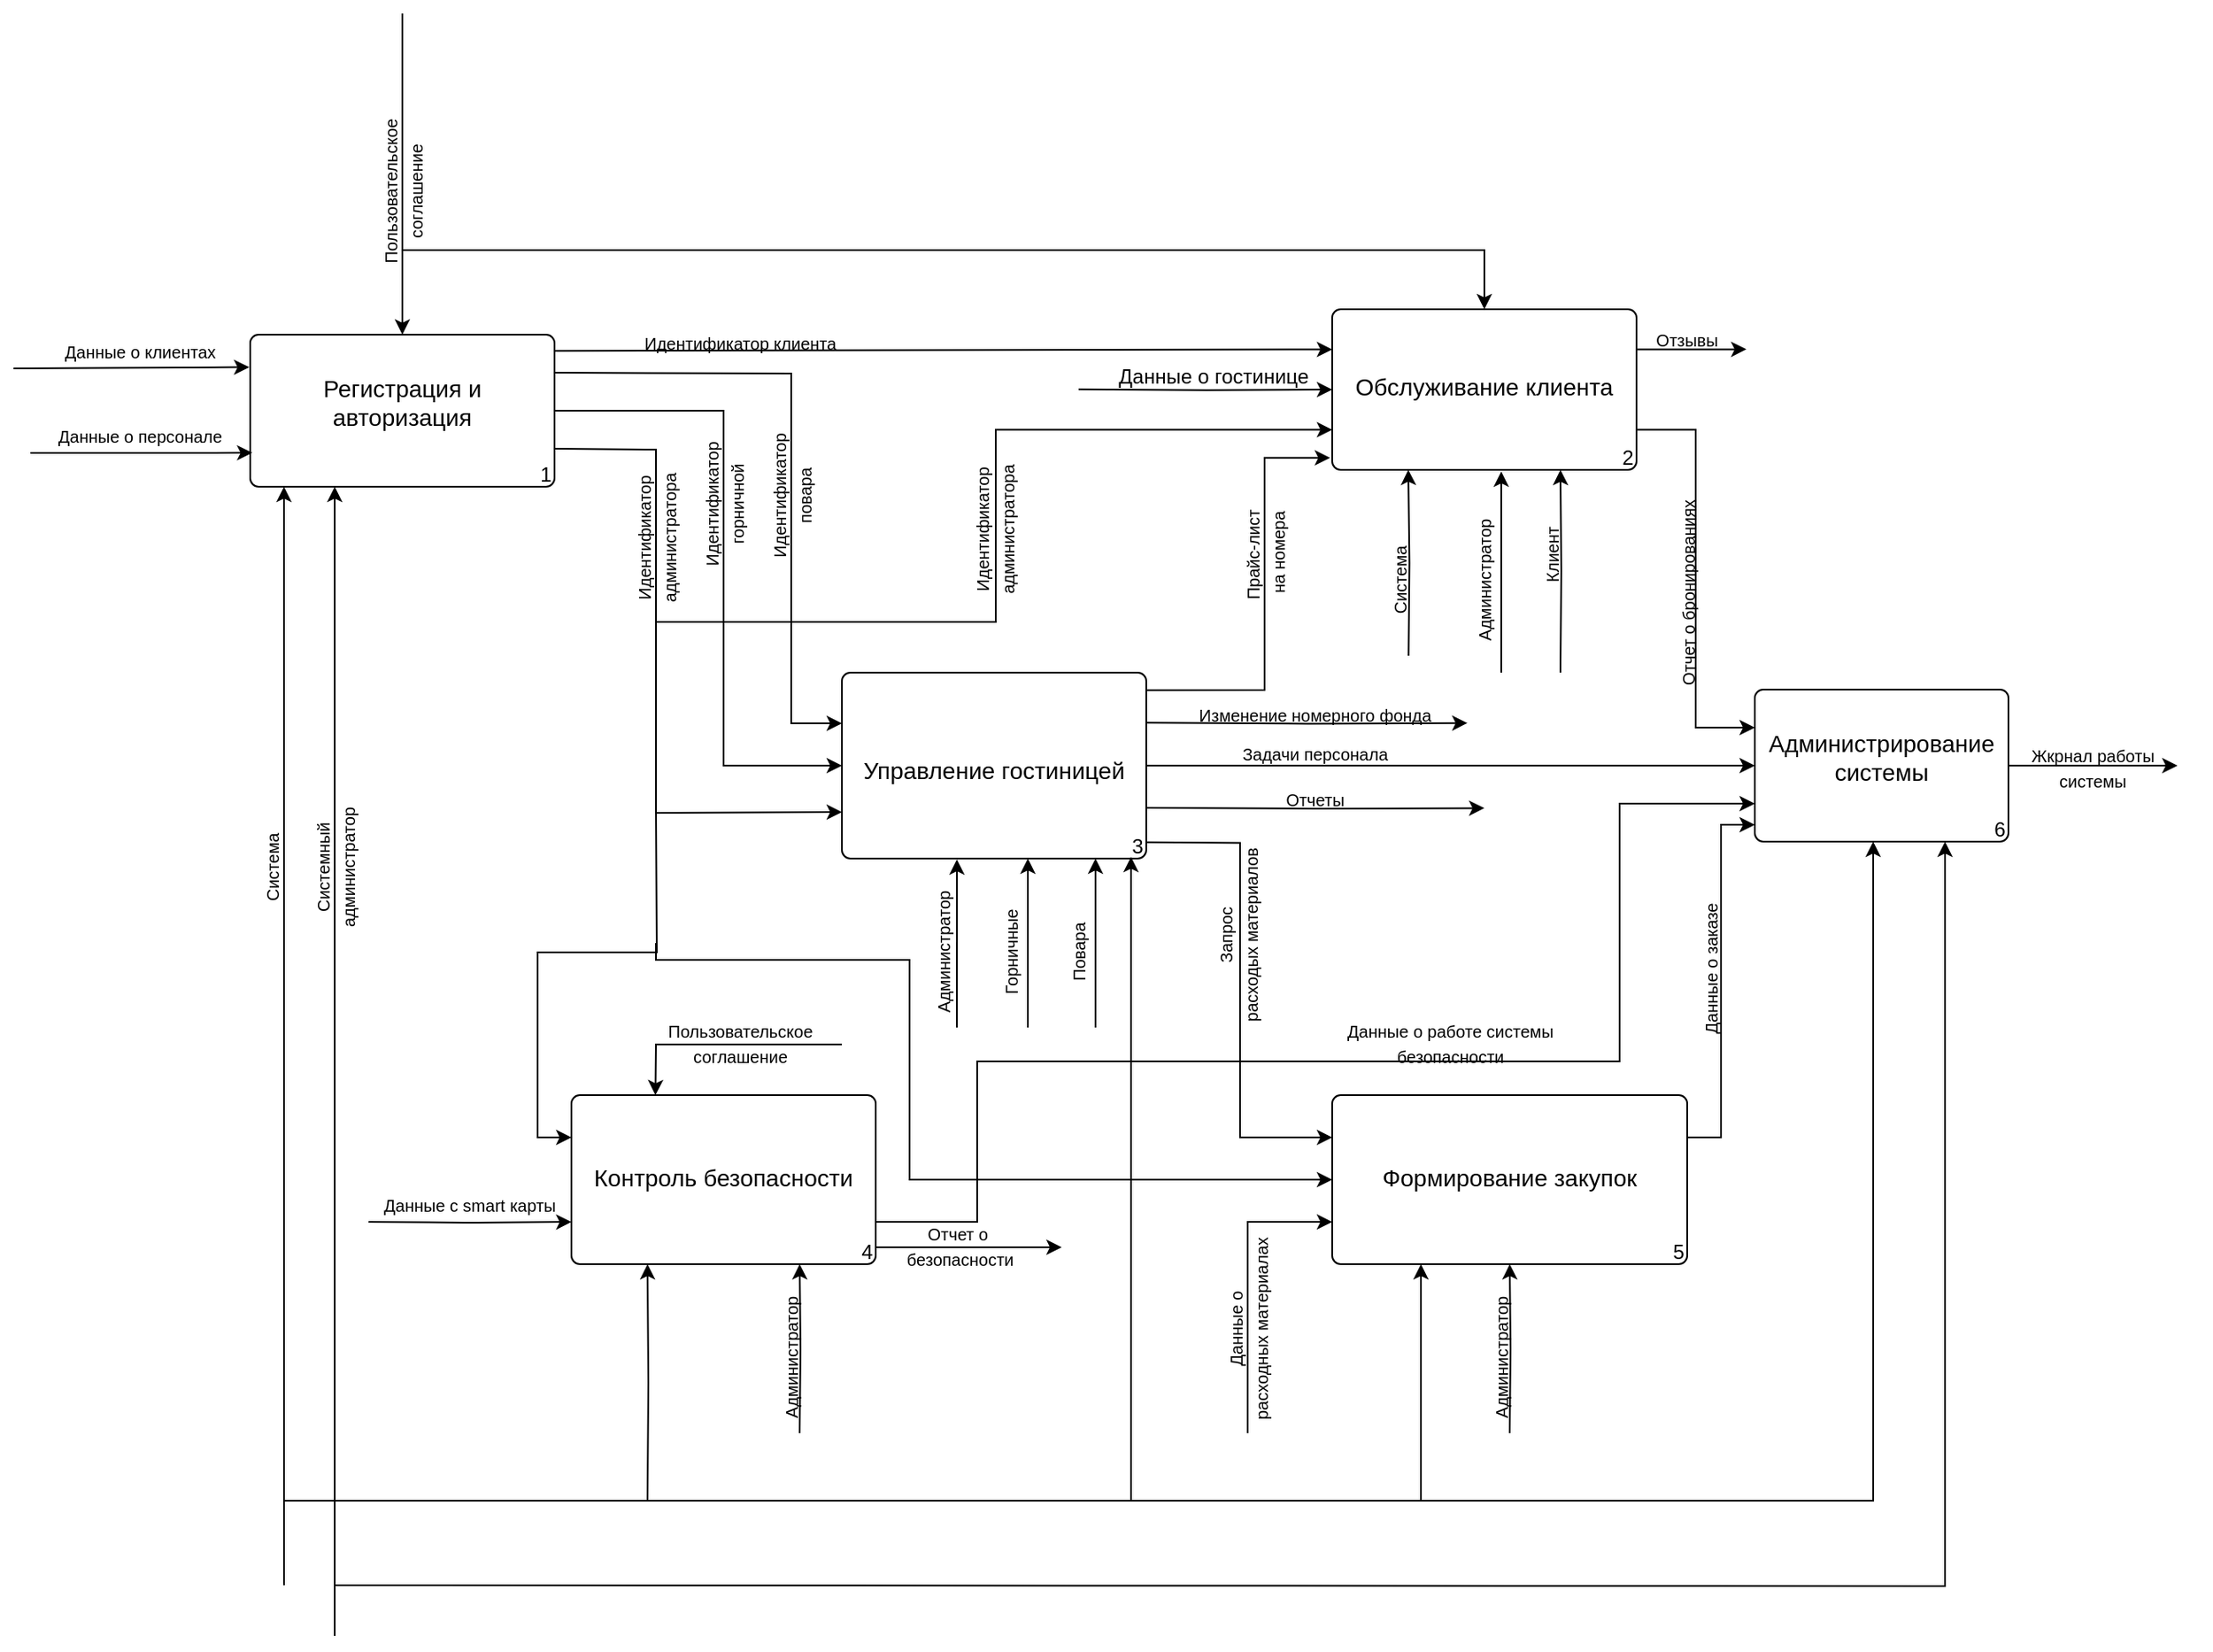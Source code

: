 <mxfile version="22.1.5" type="device" pages="2">
  <diagram name="Страница — 1" id="o3sYmgAIau1fM3dsohi6">
    <mxGraphModel dx="928" dy="480" grid="1" gridSize="10" guides="1" tooltips="1" connect="1" arrows="1" fold="1" page="1" pageScale="1" pageWidth="3300" pageHeight="2339" math="0" shadow="0">
      <root>
        <mxCell id="0" />
        <mxCell id="1" parent="0" />
        <mxCell id="FY81dZ7kDu10n6bw8b0m-5" value="&lt;font style=&quot;font-size: 14px;&quot;&gt;&lt;br&gt;Регистрация и авторизация&lt;/font&gt;" style="html=1;align=center;verticalAlign=top;rounded=1;absoluteArcSize=1;arcSize=10;dashed=0;whiteSpace=wrap;" parent="1" vertex="1">
          <mxGeometry x="970" y="1130" width="180" height="90" as="geometry" />
        </mxCell>
        <mxCell id="FY81dZ7kDu10n6bw8b0m-6" value="" style="endArrow=classic;html=1;rounded=0;entryX=0.5;entryY=0;entryDx=0;entryDy=0;" parent="1" target="FY81dZ7kDu10n6bw8b0m-5" edge="1">
          <mxGeometry width="50" height="50" relative="1" as="geometry">
            <mxPoint x="1060" y="940" as="sourcePoint" />
            <mxPoint x="1060" y="1120" as="targetPoint" />
          </mxGeometry>
        </mxCell>
        <mxCell id="FY81dZ7kDu10n6bw8b0m-7" value="&lt;font style=&quot;font-size: 10px;&quot;&gt;Пользовательское соглашение&lt;/font&gt;" style="text;html=1;strokeColor=none;fillColor=none;align=center;verticalAlign=middle;whiteSpace=wrap;rounded=0;rotation=-90;" parent="1" vertex="1">
          <mxGeometry x="1030" y="1030" width="60" height="30" as="geometry" />
        </mxCell>
        <mxCell id="FY81dZ7kDu10n6bw8b0m-8" value="" style="endArrow=classic;html=1;rounded=0;entryX=0.007;entryY=0.777;entryDx=0;entryDy=0;entryPerimeter=0;" parent="1" target="FY81dZ7kDu10n6bw8b0m-5" edge="1">
          <mxGeometry width="50" height="50" relative="1" as="geometry">
            <mxPoint x="840" y="1200" as="sourcePoint" />
            <mxPoint x="920" y="1270" as="targetPoint" />
          </mxGeometry>
        </mxCell>
        <mxCell id="FY81dZ7kDu10n6bw8b0m-9" value="" style="endArrow=classic;html=1;rounded=0;entryX=-0.003;entryY=0.214;entryDx=0;entryDy=0;entryPerimeter=0;" parent="1" target="FY81dZ7kDu10n6bw8b0m-5" edge="1">
          <mxGeometry width="50" height="50" relative="1" as="geometry">
            <mxPoint x="830" y="1150" as="sourcePoint" />
            <mxPoint x="890" y="1240" as="targetPoint" />
          </mxGeometry>
        </mxCell>
        <mxCell id="FY81dZ7kDu10n6bw8b0m-11" value="&lt;font style=&quot;font-size: 10px;&quot;&gt;Данные о клиентах&lt;/font&gt;" style="text;html=1;strokeColor=none;fillColor=none;align=center;verticalAlign=middle;whiteSpace=wrap;rounded=0;rotation=0;" parent="1" vertex="1">
          <mxGeometry x="850" y="1125" width="110" height="30" as="geometry" />
        </mxCell>
        <mxCell id="FY81dZ7kDu10n6bw8b0m-12" value="&lt;font style=&quot;font-size: 10px;&quot;&gt;Данные о персонале&lt;/font&gt;" style="text;html=1;strokeColor=none;fillColor=none;align=center;verticalAlign=middle;whiteSpace=wrap;rounded=0;rotation=0;" parent="1" vertex="1">
          <mxGeometry x="850" y="1175" width="110" height="30" as="geometry" />
        </mxCell>
        <mxCell id="ozB75tdWuCOPc9oadPOf-38" style="edgeStyle=orthogonalEdgeStyle;rounded=0;orthogonalLoop=1;jettySize=auto;html=1;exitX=0;exitY=0.25;exitDx=0;exitDy=0;entryX=0;entryY=0.25;entryDx=0;entryDy=0;" parent="1" target="FY81dZ7kDu10n6bw8b0m-13" edge="1">
          <mxGeometry relative="1" as="geometry">
            <mxPoint x="1210" y="1410" as="sourcePoint" />
          </mxGeometry>
        </mxCell>
        <mxCell id="ozB75tdWuCOPc9oadPOf-40" style="edgeStyle=orthogonalEdgeStyle;rounded=0;orthogonalLoop=1;jettySize=auto;html=1;entryX=0.5;entryY=0;entryDx=0;entryDy=0;" parent="1" edge="1">
          <mxGeometry relative="1" as="geometry">
            <mxPoint x="1209.69" y="1580" as="targetPoint" />
            <mxPoint x="1320" y="1550" as="sourcePoint" />
            <Array as="points">
              <mxPoint x="1210" y="1550" />
              <mxPoint x="1210" y="1550" />
            </Array>
          </mxGeometry>
        </mxCell>
        <mxCell id="ozB75tdWuCOPc9oadPOf-42" style="edgeStyle=orthogonalEdgeStyle;rounded=0;orthogonalLoop=1;jettySize=auto;html=1;entryX=0;entryY=0.75;entryDx=0;entryDy=0;" parent="1" target="FY81dZ7kDu10n6bw8b0m-13" edge="1">
          <mxGeometry relative="1" as="geometry">
            <mxPoint x="1040" y="1655" as="sourcePoint" />
          </mxGeometry>
        </mxCell>
        <mxCell id="ozB75tdWuCOPc9oadPOf-44" style="edgeStyle=orthogonalEdgeStyle;rounded=0;orthogonalLoop=1;jettySize=auto;html=1;entryX=0.75;entryY=1;entryDx=0;entryDy=0;" parent="1" target="FY81dZ7kDu10n6bw8b0m-13" edge="1">
          <mxGeometry relative="1" as="geometry">
            <mxPoint x="1295" y="1780" as="sourcePoint" />
          </mxGeometry>
        </mxCell>
        <mxCell id="ozB75tdWuCOPc9oadPOf-46" style="edgeStyle=orthogonalEdgeStyle;rounded=0;orthogonalLoop=1;jettySize=auto;html=1;exitX=1;exitY=0.25;exitDx=0;exitDy=0;" parent="1" edge="1">
          <mxGeometry relative="1" as="geometry">
            <mxPoint x="1450" y="1670" as="targetPoint" />
            <mxPoint x="1340" y="1670" as="sourcePoint" />
          </mxGeometry>
        </mxCell>
        <mxCell id="ozB75tdWuCOPc9oadPOf-65" style="edgeStyle=orthogonalEdgeStyle;rounded=0;orthogonalLoop=1;jettySize=auto;html=1;exitX=0.25;exitY=1;exitDx=0;exitDy=0;entryX=0.25;entryY=1;entryDx=0;entryDy=0;" parent="1" target="FY81dZ7kDu10n6bw8b0m-13" edge="1">
          <mxGeometry relative="1" as="geometry">
            <mxPoint x="1205" y="1820" as="sourcePoint" />
          </mxGeometry>
        </mxCell>
        <mxCell id="FY81dZ7kDu10n6bw8b0m-13" value="&lt;font style=&quot;font-size: 14px;&quot;&gt;&lt;br&gt;&lt;br&gt;Контроль безопасности&lt;/font&gt;" style="html=1;align=center;verticalAlign=top;rounded=1;absoluteArcSize=1;arcSize=10;dashed=0;whiteSpace=wrap;" parent="1" vertex="1">
          <mxGeometry x="1160" y="1580" width="180" height="100" as="geometry" />
        </mxCell>
        <mxCell id="ozB75tdWuCOPc9oadPOf-12" style="edgeStyle=orthogonalEdgeStyle;rounded=0;orthogonalLoop=1;jettySize=auto;html=1;exitX=1;exitY=0.25;exitDx=0;exitDy=0;" parent="1" edge="1">
          <mxGeometry relative="1" as="geometry">
            <mxPoint x="1690" y="1359.817" as="targetPoint" />
            <mxPoint x="1500" y="1359.65" as="sourcePoint" />
          </mxGeometry>
        </mxCell>
        <mxCell id="ozB75tdWuCOPc9oadPOf-13" style="edgeStyle=orthogonalEdgeStyle;rounded=0;orthogonalLoop=1;jettySize=auto;html=1;exitX=1;exitY=0.5;exitDx=0;exitDy=0;entryX=0;entryY=0.5;entryDx=0;entryDy=0;" parent="1" source="FY81dZ7kDu10n6bw8b0m-14" target="FY81dZ7kDu10n6bw8b0m-39" edge="1">
          <mxGeometry relative="1" as="geometry">
            <mxPoint x="1700" y="1385" as="targetPoint" />
          </mxGeometry>
        </mxCell>
        <mxCell id="ozB75tdWuCOPc9oadPOf-14" style="edgeStyle=orthogonalEdgeStyle;rounded=0;orthogonalLoop=1;jettySize=auto;html=1;exitX=1;exitY=0.75;exitDx=0;exitDy=0;" parent="1" edge="1">
          <mxGeometry relative="1" as="geometry">
            <mxPoint x="1700" y="1410.167" as="targetPoint" />
            <mxPoint x="1500" y="1410" as="sourcePoint" />
          </mxGeometry>
        </mxCell>
        <mxCell id="FY81dZ7kDu10n6bw8b0m-14" value="&lt;br&gt;&lt;br&gt;&lt;br&gt;&lt;font style=&quot;font-size: 14px;&quot;&gt;Управление гостиницей&lt;/font&gt;" style="html=1;align=center;verticalAlign=top;rounded=1;absoluteArcSize=1;arcSize=10;dashed=0;whiteSpace=wrap;" parent="1" vertex="1">
          <mxGeometry x="1320" y="1330" width="180" height="110" as="geometry" />
        </mxCell>
        <mxCell id="ozB75tdWuCOPc9oadPOf-24" style="edgeStyle=orthogonalEdgeStyle;rounded=0;orthogonalLoop=1;jettySize=auto;html=1;entryX=0.75;entryY=1;entryDx=0;entryDy=0;" parent="1" target="FY81dZ7kDu10n6bw8b0m-15" edge="1">
          <mxGeometry relative="1" as="geometry">
            <mxPoint x="1745" y="1330" as="sourcePoint" />
          </mxGeometry>
        </mxCell>
        <mxCell id="ozB75tdWuCOPc9oadPOf-29" style="edgeStyle=orthogonalEdgeStyle;rounded=0;orthogonalLoop=1;jettySize=auto;html=1;exitX=0;exitY=0.5;exitDx=0;exitDy=0;entryX=0;entryY=0.5;entryDx=0;entryDy=0;" parent="1" target="FY81dZ7kDu10n6bw8b0m-15" edge="1">
          <mxGeometry relative="1" as="geometry">
            <mxPoint x="1460" y="1162.385" as="sourcePoint" />
          </mxGeometry>
        </mxCell>
        <mxCell id="ozB75tdWuCOPc9oadPOf-31" style="edgeStyle=orthogonalEdgeStyle;rounded=0;orthogonalLoop=1;jettySize=auto;html=1;exitX=1;exitY=0.25;exitDx=0;exitDy=0;" parent="1" source="FY81dZ7kDu10n6bw8b0m-15" edge="1">
          <mxGeometry relative="1" as="geometry">
            <mxPoint x="1855" y="1138.667" as="targetPoint" />
          </mxGeometry>
        </mxCell>
        <mxCell id="ozB75tdWuCOPc9oadPOf-32" style="edgeStyle=orthogonalEdgeStyle;rounded=0;orthogonalLoop=1;jettySize=auto;html=1;exitX=1;exitY=0.75;exitDx=0;exitDy=0;entryX=0;entryY=0.25;entryDx=0;entryDy=0;" parent="1" source="FY81dZ7kDu10n6bw8b0m-15" target="FY81dZ7kDu10n6bw8b0m-39" edge="1">
          <mxGeometry relative="1" as="geometry">
            <mxPoint x="1940" y="1186" as="targetPoint" />
          </mxGeometry>
        </mxCell>
        <mxCell id="ozB75tdWuCOPc9oadPOf-74" style="edgeStyle=orthogonalEdgeStyle;rounded=0;orthogonalLoop=1;jettySize=auto;html=1;exitX=0.25;exitY=1;exitDx=0;exitDy=0;entryX=0.25;entryY=1;entryDx=0;entryDy=0;" parent="1" target="FY81dZ7kDu10n6bw8b0m-15" edge="1">
          <mxGeometry relative="1" as="geometry">
            <mxPoint x="1655.172" y="1320.0" as="sourcePoint" />
          </mxGeometry>
        </mxCell>
        <mxCell id="ozB75tdWuCOPc9oadPOf-77" style="edgeStyle=orthogonalEdgeStyle;rounded=0;orthogonalLoop=1;jettySize=auto;html=1;exitX=0;exitY=0.75;exitDx=0;exitDy=0;entryX=0;entryY=0.75;entryDx=0;entryDy=0;" parent="1" target="FY81dZ7kDu10n6bw8b0m-15" edge="1">
          <mxGeometry relative="1" as="geometry">
            <mxPoint x="1210" y="1320" as="sourcePoint" />
            <Array as="points">
              <mxPoint x="1210" y="1300" />
              <mxPoint x="1411" y="1300" />
              <mxPoint x="1411" y="1186" />
            </Array>
          </mxGeometry>
        </mxCell>
        <mxCell id="FY81dZ7kDu10n6bw8b0m-15" value="&lt;br&gt;&lt;font style=&quot;font-size: 14px;&quot;&gt;&lt;br&gt;Обслуживание клиента&lt;/font&gt;" style="html=1;align=center;verticalAlign=top;rounded=1;absoluteArcSize=1;arcSize=10;dashed=0;whiteSpace=wrap;" parent="1" vertex="1">
          <mxGeometry x="1610" y="1115" width="180" height="95" as="geometry" />
        </mxCell>
        <mxCell id="FY81dZ7kDu10n6bw8b0m-16" value="" style="endArrow=classic;html=1;rounded=0;entryX=0;entryY=0.25;entryDx=0;entryDy=0;exitX=1;exitY=0.5;exitDx=0;exitDy=0;" parent="1" target="FY81dZ7kDu10n6bw8b0m-15" edge="1">
          <mxGeometry width="50" height="50" relative="1" as="geometry">
            <mxPoint x="1150" y="1139.64" as="sourcePoint" />
            <mxPoint x="1410" y="1139.64" as="targetPoint" />
          </mxGeometry>
        </mxCell>
        <mxCell id="FY81dZ7kDu10n6bw8b0m-17" value="&lt;font style=&quot;font-size: 10px;&quot;&gt;Идентификатор клиента&lt;/font&gt;" style="text;html=1;strokeColor=none;fillColor=none;align=center;verticalAlign=middle;whiteSpace=wrap;rounded=0;rotation=0;" parent="1" vertex="1">
          <mxGeometry x="1190" y="1120" width="140" height="30" as="geometry" />
        </mxCell>
        <mxCell id="FY81dZ7kDu10n6bw8b0m-19" value="" style="endArrow=classic;html=1;rounded=0;exitX=1;exitY=0.5;exitDx=0;exitDy=0;entryX=0;entryY=0.5;entryDx=0;entryDy=0;" parent="1" source="FY81dZ7kDu10n6bw8b0m-5" target="FY81dZ7kDu10n6bw8b0m-14" edge="1">
          <mxGeometry width="50" height="50" relative="1" as="geometry">
            <mxPoint x="1270" y="1310" as="sourcePoint" />
            <mxPoint x="1250" y="1310" as="targetPoint" />
            <Array as="points">
              <mxPoint x="1250" y="1175" />
              <mxPoint x="1250" y="1385" />
            </Array>
          </mxGeometry>
        </mxCell>
        <mxCell id="FY81dZ7kDu10n6bw8b0m-20" value="" style="endArrow=classic;html=1;rounded=0;exitX=1;exitY=0.75;exitDx=0;exitDy=0;entryX=0;entryY=0.75;entryDx=0;entryDy=0;" parent="1" source="FY81dZ7kDu10n6bw8b0m-5" target="FY81dZ7kDu10n6bw8b0m-14" edge="1">
          <mxGeometry width="50" height="50" relative="1" as="geometry">
            <mxPoint x="1035" y="1410" as="sourcePoint" />
            <mxPoint x="1210" y="1320" as="targetPoint" />
            <Array as="points">
              <mxPoint x="1210" y="1198" />
              <mxPoint x="1210" y="1413" />
            </Array>
          </mxGeometry>
        </mxCell>
        <mxCell id="FY81dZ7kDu10n6bw8b0m-21" value="" style="endArrow=classic;html=1;rounded=0;exitX=1;exitY=0.25;exitDx=0;exitDy=0;entryX=0;entryY=0.273;entryDx=0;entryDy=0;entryPerimeter=0;" parent="1" source="FY81dZ7kDu10n6bw8b0m-5" target="FY81dZ7kDu10n6bw8b0m-14" edge="1">
          <mxGeometry width="50" height="50" relative="1" as="geometry">
            <mxPoint x="1120" y="1290" as="sourcePoint" />
            <mxPoint x="1290" y="1310" as="targetPoint" />
            <Array as="points">
              <mxPoint x="1290" y="1153" />
              <mxPoint x="1290" y="1360" />
            </Array>
          </mxGeometry>
        </mxCell>
        <mxCell id="FY81dZ7kDu10n6bw8b0m-23" value="&lt;font style=&quot;font-size: 10px;&quot;&gt;Идентификатор администратора&lt;/font&gt;" style="text;html=1;strokeColor=none;fillColor=none;align=center;verticalAlign=middle;whiteSpace=wrap;rounded=0;rotation=-90;" parent="1" vertex="1">
          <mxGeometry x="1180" y="1235" width="60" height="30" as="geometry" />
        </mxCell>
        <mxCell id="FY81dZ7kDu10n6bw8b0m-24" value="&lt;font style=&quot;font-size: 10px;&quot;&gt;Идентификатор&lt;br&gt;горничной&lt;br&gt;&lt;/font&gt;" style="text;html=1;strokeColor=none;fillColor=none;align=center;verticalAlign=middle;whiteSpace=wrap;rounded=0;rotation=-90;" parent="1" vertex="1">
          <mxGeometry x="1220" y="1215" width="60" height="30" as="geometry" />
        </mxCell>
        <mxCell id="FY81dZ7kDu10n6bw8b0m-25" value="&lt;font style=&quot;font-size: 10px;&quot;&gt;Идентификатор&lt;br&gt;повара&lt;br&gt;&lt;/font&gt;" style="text;html=1;strokeColor=none;fillColor=none;align=center;verticalAlign=middle;whiteSpace=wrap;rounded=0;rotation=-90;" parent="1" vertex="1">
          <mxGeometry x="1260" y="1210" width="60" height="30" as="geometry" />
        </mxCell>
        <mxCell id="FY81dZ7kDu10n6bw8b0m-32" value="" style="endArrow=classic;html=1;rounded=0;entryX=0.111;entryY=1;entryDx=0;entryDy=0;entryPerimeter=0;" parent="1" target="FY81dZ7kDu10n6bw8b0m-5" edge="1">
          <mxGeometry width="50" height="50" relative="1" as="geometry">
            <mxPoint x="990" y="1870" as="sourcePoint" />
            <mxPoint x="990" y="1480" as="targetPoint" />
          </mxGeometry>
        </mxCell>
        <mxCell id="FY81dZ7kDu10n6bw8b0m-33" value="" style="endArrow=classic;html=1;rounded=0;entryX=0.111;entryY=1;entryDx=0;entryDy=0;entryPerimeter=0;" parent="1" edge="1">
          <mxGeometry width="50" height="50" relative="1" as="geometry">
            <mxPoint x="1020" y="1900" as="sourcePoint" />
            <mxPoint x="1020.0" y="1220" as="targetPoint" />
          </mxGeometry>
        </mxCell>
        <mxCell id="FY81dZ7kDu10n6bw8b0m-34" value="&lt;font style=&quot;font-size: 10px;&quot;&gt;Системный администратор&lt;br&gt;&lt;/font&gt;" style="text;html=1;strokeColor=none;fillColor=none;align=center;verticalAlign=middle;whiteSpace=wrap;rounded=0;rotation=-90;" parent="1" vertex="1">
          <mxGeometry x="990" y="1430" width="60" height="30" as="geometry" />
        </mxCell>
        <mxCell id="FY81dZ7kDu10n6bw8b0m-35" value="&lt;font style=&quot;font-size: 10px;&quot;&gt;Система&lt;br&gt;&lt;/font&gt;" style="text;html=1;strokeColor=none;fillColor=none;align=center;verticalAlign=middle;whiteSpace=wrap;rounded=0;rotation=-90;" parent="1" vertex="1">
          <mxGeometry x="953" y="1430" width="60" height="30" as="geometry" />
        </mxCell>
        <mxCell id="ozB75tdWuCOPc9oadPOf-58" style="edgeStyle=orthogonalEdgeStyle;rounded=0;orthogonalLoop=1;jettySize=auto;html=1;exitX=1;exitY=0.5;exitDx=0;exitDy=0;" parent="1" source="FY81dZ7kDu10n6bw8b0m-39" edge="1">
          <mxGeometry relative="1" as="geometry">
            <mxPoint x="2110" y="1385.0" as="targetPoint" />
          </mxGeometry>
        </mxCell>
        <mxCell id="ozB75tdWuCOPc9oadPOf-66" style="edgeStyle=orthogonalEdgeStyle;rounded=0;orthogonalLoop=1;jettySize=auto;html=1;exitX=0.25;exitY=1;exitDx=0;exitDy=0;" parent="1" target="FY81dZ7kDu10n6bw8b0m-39" edge="1">
          <mxGeometry relative="1" as="geometry">
            <mxPoint x="1660" y="1820" as="sourcePoint" />
            <Array as="points">
              <mxPoint x="1930" y="1820" />
            </Array>
          </mxGeometry>
        </mxCell>
        <mxCell id="ozB75tdWuCOPc9oadPOf-70" style="edgeStyle=orthogonalEdgeStyle;rounded=0;orthogonalLoop=1;jettySize=auto;html=1;exitX=0.75;exitY=1;exitDx=0;exitDy=0;entryX=0.75;entryY=1;entryDx=0;entryDy=0;" parent="1" target="FY81dZ7kDu10n6bw8b0m-39" edge="1">
          <mxGeometry relative="1" as="geometry">
            <mxPoint x="1020" y="1870.0" as="sourcePoint" />
          </mxGeometry>
        </mxCell>
        <mxCell id="ozB75tdWuCOPc9oadPOf-79" style="edgeStyle=orthogonalEdgeStyle;rounded=0;orthogonalLoop=1;jettySize=auto;html=1;exitX=1;exitY=0.75;exitDx=0;exitDy=0;entryX=0;entryY=0.75;entryDx=0;entryDy=0;" parent="1" source="FY81dZ7kDu10n6bw8b0m-13" target="FY81dZ7kDu10n6bw8b0m-39" edge="1">
          <mxGeometry relative="1" as="geometry">
            <Array as="points">
              <mxPoint x="1400" y="1655" />
              <mxPoint x="1400" y="1560" />
              <mxPoint x="1780" y="1560" />
              <mxPoint x="1780" y="1407" />
            </Array>
          </mxGeometry>
        </mxCell>
        <mxCell id="FY81dZ7kDu10n6bw8b0m-39" value="&lt;font style=&quot;font-size: 14px;&quot;&gt;&lt;br&gt;Администрирование&lt;br&gt;системы&lt;/font&gt;" style="html=1;align=center;verticalAlign=top;rounded=1;absoluteArcSize=1;arcSize=10;dashed=0;whiteSpace=wrap;" parent="1" vertex="1">
          <mxGeometry x="1860" y="1340" width="150" height="90" as="geometry" />
        </mxCell>
        <mxCell id="ozB75tdWuCOPc9oadPOf-50" style="edgeStyle=orthogonalEdgeStyle;rounded=0;orthogonalLoop=1;jettySize=auto;html=1;entryX=0.5;entryY=1;entryDx=0;entryDy=0;" parent="1" target="Dl9L8k3Tu2RgZ-j4ogxE-1" edge="1">
          <mxGeometry relative="1" as="geometry">
            <mxPoint x="1715" y="1780" as="sourcePoint" />
          </mxGeometry>
        </mxCell>
        <mxCell id="ozB75tdWuCOPc9oadPOf-53" style="edgeStyle=orthogonalEdgeStyle;rounded=0;orthogonalLoop=1;jettySize=auto;html=1;exitX=1;exitY=0.25;exitDx=0;exitDy=0;" parent="1" source="Dl9L8k3Tu2RgZ-j4ogxE-1" edge="1">
          <mxGeometry relative="1" as="geometry">
            <mxPoint x="1860" y="1420" as="targetPoint" />
            <Array as="points">
              <mxPoint x="1840" y="1605" />
              <mxPoint x="1840" y="1420" />
              <mxPoint x="1860" y="1420" />
            </Array>
          </mxGeometry>
        </mxCell>
        <mxCell id="ozB75tdWuCOPc9oadPOf-55" style="edgeStyle=orthogonalEdgeStyle;rounded=0;orthogonalLoop=1;jettySize=auto;html=1;exitX=0;exitY=0.5;exitDx=0;exitDy=0;entryX=0;entryY=0.5;entryDx=0;entryDy=0;" parent="1" target="Dl9L8k3Tu2RgZ-j4ogxE-1" edge="1">
          <mxGeometry relative="1" as="geometry">
            <mxPoint x="1210" y="1490" as="sourcePoint" />
            <Array as="points">
              <mxPoint x="1210" y="1500" />
              <mxPoint x="1360" y="1500" />
              <mxPoint x="1360" y="1630" />
            </Array>
          </mxGeometry>
        </mxCell>
        <mxCell id="ozB75tdWuCOPc9oadPOf-62" style="edgeStyle=orthogonalEdgeStyle;rounded=0;orthogonalLoop=1;jettySize=auto;html=1;exitX=0;exitY=0.75;exitDx=0;exitDy=0;entryX=0;entryY=0.75;entryDx=0;entryDy=0;" parent="1" target="Dl9L8k3Tu2RgZ-j4ogxE-1" edge="1">
          <mxGeometry relative="1" as="geometry">
            <mxPoint x="1560" y="1780" as="sourcePoint" />
            <Array as="points">
              <mxPoint x="1560" y="1655" />
            </Array>
          </mxGeometry>
        </mxCell>
        <mxCell id="ozB75tdWuCOPc9oadPOf-64" style="edgeStyle=orthogonalEdgeStyle;rounded=0;orthogonalLoop=1;jettySize=auto;html=1;exitX=0.25;exitY=1;exitDx=0;exitDy=0;entryX=0.25;entryY=1;entryDx=0;entryDy=0;" parent="1" target="Dl9L8k3Tu2RgZ-j4ogxE-1" edge="1">
          <mxGeometry relative="1" as="geometry">
            <mxPoint x="1490" y="1820" as="sourcePoint" />
            <Array as="points">
              <mxPoint x="1663" y="1820" />
            </Array>
          </mxGeometry>
        </mxCell>
        <mxCell id="Dl9L8k3Tu2RgZ-j4ogxE-1" value="&lt;span style=&quot;font-size: 14px;&quot;&gt;&lt;br&gt;&lt;br&gt;Формирование закупок&lt;/span&gt;" style="html=1;align=center;verticalAlign=top;rounded=1;absoluteArcSize=1;arcSize=10;dashed=0;whiteSpace=wrap;" parent="1" vertex="1">
          <mxGeometry x="1610" y="1580" width="210" height="100" as="geometry" />
        </mxCell>
        <mxCell id="ozB75tdWuCOPc9oadPOf-5" value="" style="endArrow=classic;html=1;rounded=0;entryX=0.378;entryY=1.005;entryDx=0;entryDy=0;entryPerimeter=0;" parent="1" target="FY81dZ7kDu10n6bw8b0m-14" edge="1">
          <mxGeometry width="50" height="50" relative="1" as="geometry">
            <mxPoint x="1388" y="1540" as="sourcePoint" />
            <mxPoint x="1435" y="1500" as="targetPoint" />
          </mxGeometry>
        </mxCell>
        <mxCell id="ozB75tdWuCOPc9oadPOf-6" value="" style="endArrow=classic;html=1;rounded=0;entryX=0.378;entryY=1.005;entryDx=0;entryDy=0;entryPerimeter=0;" parent="1" edge="1">
          <mxGeometry width="50" height="50" relative="1" as="geometry">
            <mxPoint x="1430" y="1540" as="sourcePoint" />
            <mxPoint x="1430" y="1440" as="targetPoint" />
          </mxGeometry>
        </mxCell>
        <mxCell id="ozB75tdWuCOPc9oadPOf-7" value="" style="endArrow=classic;html=1;rounded=0;entryX=0.378;entryY=1.005;entryDx=0;entryDy=0;entryPerimeter=0;" parent="1" edge="1">
          <mxGeometry width="50" height="50" relative="1" as="geometry">
            <mxPoint x="1470" y="1540" as="sourcePoint" />
            <mxPoint x="1470" y="1440" as="targetPoint" />
          </mxGeometry>
        </mxCell>
        <mxCell id="ozB75tdWuCOPc9oadPOf-8" value="&lt;font style=&quot;font-size: 10px;&quot;&gt;Повара&lt;/font&gt;" style="text;html=1;strokeColor=none;fillColor=none;align=center;verticalAlign=middle;whiteSpace=wrap;rounded=0;rotation=-90;" parent="1" vertex="1">
          <mxGeometry x="1430" y="1480" width="60" height="30" as="geometry" />
        </mxCell>
        <mxCell id="ozB75tdWuCOPc9oadPOf-9" value="&lt;font style=&quot;font-size: 10px;&quot;&gt;Горничные&lt;/font&gt;" style="text;html=1;strokeColor=none;fillColor=none;align=center;verticalAlign=middle;whiteSpace=wrap;rounded=0;rotation=-90;" parent="1" vertex="1">
          <mxGeometry x="1390" y="1480" width="60" height="30" as="geometry" />
        </mxCell>
        <mxCell id="ozB75tdWuCOPc9oadPOf-10" value="&lt;font style=&quot;font-size: 10px;&quot;&gt;Администратор&lt;/font&gt;" style="text;html=1;strokeColor=none;fillColor=none;align=center;verticalAlign=middle;whiteSpace=wrap;rounded=0;rotation=-90;" parent="1" vertex="1">
          <mxGeometry x="1350" y="1480" width="60" height="30" as="geometry" />
        </mxCell>
        <mxCell id="ozB75tdWuCOPc9oadPOf-15" style="edgeStyle=orthogonalEdgeStyle;rounded=0;orthogonalLoop=1;jettySize=auto;html=1;exitX=1;exitY=0.75;exitDx=0;exitDy=0;entryX=-0.007;entryY=0.925;entryDx=0;entryDy=0;entryPerimeter=0;" parent="1" target="FY81dZ7kDu10n6bw8b0m-15" edge="1">
          <mxGeometry relative="1" as="geometry">
            <mxPoint x="1700" y="1339.997" as="targetPoint" />
            <mxPoint x="1500" y="1340.33" as="sourcePoint" />
            <Array as="points">
              <mxPoint x="1570" y="1340" />
              <mxPoint x="1570" y="1203" />
            </Array>
          </mxGeometry>
        </mxCell>
        <mxCell id="ozB75tdWuCOPc9oadPOf-16" style="edgeStyle=orthogonalEdgeStyle;rounded=0;orthogonalLoop=1;jettySize=auto;html=1;exitX=1;exitY=0.75;exitDx=0;exitDy=0;entryX=0;entryY=0.25;entryDx=0;entryDy=0;" parent="1" target="Dl9L8k3Tu2RgZ-j4ogxE-1" edge="1">
          <mxGeometry relative="1" as="geometry">
            <mxPoint x="1700" y="1429.997" as="targetPoint" />
            <mxPoint x="1500" y="1430.33" as="sourcePoint" />
          </mxGeometry>
        </mxCell>
        <mxCell id="ozB75tdWuCOPc9oadPOf-17" value="&lt;font style=&quot;font-size: 10px;&quot;&gt;Задачи персонала&lt;/font&gt;" style="text;html=1;strokeColor=none;fillColor=none;align=center;verticalAlign=middle;whiteSpace=wrap;rounded=0;rotation=0;" parent="1" vertex="1">
          <mxGeometry x="1530" y="1363" width="140" height="30" as="geometry" />
        </mxCell>
        <mxCell id="ozB75tdWuCOPc9oadPOf-18" value="&lt;font style=&quot;font-size: 10px;&quot;&gt;Прайс-лист&lt;br&gt;&amp;nbsp;на номера&lt;br&gt;&lt;/font&gt;" style="text;html=1;strokeColor=none;fillColor=none;align=center;verticalAlign=middle;whiteSpace=wrap;rounded=0;rotation=-90;" parent="1" vertex="1">
          <mxGeometry x="1500" y="1245" width="140" height="30" as="geometry" />
        </mxCell>
        <mxCell id="ozB75tdWuCOPc9oadPOf-19" value="&lt;font style=&quot;font-size: 10px;&quot;&gt;Запрос &lt;br&gt;расходых материалов&lt;/font&gt;" style="text;html=1;strokeColor=none;fillColor=none;align=center;verticalAlign=middle;whiteSpace=wrap;rounded=0;rotation=-90;" parent="1" vertex="1">
          <mxGeometry x="1474" y="1480" width="160" height="10" as="geometry" />
        </mxCell>
        <mxCell id="ozB75tdWuCOPc9oadPOf-22" value="&lt;font style=&quot;font-size: 10px;&quot;&gt;Отчеты&lt;/font&gt;" style="text;html=1;strokeColor=none;fillColor=none;align=center;verticalAlign=middle;whiteSpace=wrap;rounded=0;rotation=0;" parent="1" vertex="1">
          <mxGeometry x="1520" y="1400" width="160" height="10" as="geometry" />
        </mxCell>
        <mxCell id="ozB75tdWuCOPc9oadPOf-23" value="&lt;font style=&quot;font-size: 10px;&quot;&gt;Изменение номерного фонда&lt;/font&gt;" style="text;html=1;strokeColor=none;fillColor=none;align=center;verticalAlign=middle;whiteSpace=wrap;rounded=0;rotation=0;" parent="1" vertex="1">
          <mxGeometry x="1520" y="1350" width="160" height="10" as="geometry" />
        </mxCell>
        <mxCell id="ozB75tdWuCOPc9oadPOf-25" value="&lt;font style=&quot;font-size: 10px;&quot;&gt;Клиент&lt;br&gt;&lt;/font&gt;" style="text;html=1;strokeColor=none;fillColor=none;align=center;verticalAlign=middle;whiteSpace=wrap;rounded=0;rotation=-90;" parent="1" vertex="1">
          <mxGeometry x="1710" y="1245" width="60" height="30" as="geometry" />
        </mxCell>
        <mxCell id="ozB75tdWuCOPc9oadPOf-27" style="edgeStyle=orthogonalEdgeStyle;rounded=0;orthogonalLoop=1;jettySize=auto;html=1;exitX=-0.083;exitY=0.5;exitDx=0;exitDy=0;entryX=0.5;entryY=0;entryDx=0;entryDy=0;exitPerimeter=0;" parent="1" source="FY81dZ7kDu10n6bw8b0m-7" target="FY81dZ7kDu10n6bw8b0m-15" edge="1">
          <mxGeometry relative="1" as="geometry" />
        </mxCell>
        <mxCell id="ozB75tdWuCOPc9oadPOf-30" value="Данные о гостинице" style="text;html=1;strokeColor=none;fillColor=none;align=center;verticalAlign=middle;whiteSpace=wrap;rounded=0;rotation=0;" parent="1" vertex="1">
          <mxGeometry x="1470" y="1140" width="140" height="30" as="geometry" />
        </mxCell>
        <mxCell id="ozB75tdWuCOPc9oadPOf-34" value="&lt;font style=&quot;font-size: 10px;&quot;&gt;Отзывы&lt;/font&gt;" style="text;html=1;strokeColor=none;fillColor=none;align=center;verticalAlign=middle;whiteSpace=wrap;rounded=0;rotation=0;" parent="1" vertex="1">
          <mxGeometry x="1750" y="1125" width="140" height="15" as="geometry" />
        </mxCell>
        <mxCell id="ozB75tdWuCOPc9oadPOf-37" value="&lt;font style=&quot;font-size: 10px;&quot;&gt;Отчет о бронированиях&lt;/font&gt;" style="text;html=1;strokeColor=none;fillColor=none;align=center;verticalAlign=middle;whiteSpace=wrap;rounded=0;rotation=-90;" parent="1" vertex="1">
          <mxGeometry x="1750" y="1275" width="140" height="15" as="geometry" />
        </mxCell>
        <mxCell id="ozB75tdWuCOPc9oadPOf-41" value="&lt;font style=&quot;font-size: 10px;&quot;&gt;Пользовательское соглашение&lt;/font&gt;" style="text;html=1;strokeColor=none;fillColor=none;align=center;verticalAlign=middle;whiteSpace=wrap;rounded=0;rotation=0;" parent="1" vertex="1">
          <mxGeometry x="1230" y="1534" width="60" height="30" as="geometry" />
        </mxCell>
        <mxCell id="ozB75tdWuCOPc9oadPOf-43" value="&lt;font style=&quot;font-size: 10px;&quot;&gt;Данные с smart карты&lt;/font&gt;" style="text;html=1;strokeColor=none;fillColor=none;align=center;verticalAlign=middle;whiteSpace=wrap;rounded=0;rotation=0;" parent="1" vertex="1">
          <mxGeometry x="1020" y="1640" width="160" height="10" as="geometry" />
        </mxCell>
        <mxCell id="ozB75tdWuCOPc9oadPOf-45" value="&lt;font style=&quot;font-size: 10px;&quot;&gt;Администратор&lt;/font&gt;" style="text;html=1;strokeColor=none;fillColor=none;align=center;verticalAlign=middle;whiteSpace=wrap;rounded=0;rotation=-90;" parent="1" vertex="1">
          <mxGeometry x="1260" y="1720" width="60" height="30" as="geometry" />
        </mxCell>
        <mxCell id="ozB75tdWuCOPc9oadPOf-47" value="&lt;font style=&quot;font-size: 10px;&quot;&gt;Отчет о&amp;nbsp;&lt;br&gt;безопасности&lt;br&gt;&lt;/font&gt;" style="text;html=1;strokeColor=none;fillColor=none;align=center;verticalAlign=middle;whiteSpace=wrap;rounded=0;rotation=0;" parent="1" vertex="1">
          <mxGeometry x="1310" y="1664" width="160" height="10" as="geometry" />
        </mxCell>
        <mxCell id="ozB75tdWuCOPc9oadPOf-51" value="&lt;font style=&quot;font-size: 10px;&quot;&gt;Администратор&lt;/font&gt;" style="text;html=1;strokeColor=none;fillColor=none;align=center;verticalAlign=middle;whiteSpace=wrap;rounded=0;rotation=-90;" parent="1" vertex="1">
          <mxGeometry x="1680" y="1720" width="60" height="30" as="geometry" />
        </mxCell>
        <mxCell id="ozB75tdWuCOPc9oadPOf-54" value="&lt;font style=&quot;font-size: 10px;&quot;&gt;Данные о заказе&lt;/font&gt;" style="text;html=1;strokeColor=none;fillColor=none;align=center;verticalAlign=middle;whiteSpace=wrap;rounded=0;rotation=-90;" parent="1" vertex="1">
          <mxGeometry x="1754" y="1500" width="160" height="10" as="geometry" />
        </mxCell>
        <mxCell id="ozB75tdWuCOPc9oadPOf-57" value="&lt;font style=&quot;font-size: 10px;&quot;&gt;Данные о&lt;br&gt;расходных материалах&lt;br&gt;&lt;/font&gt;" style="text;html=1;strokeColor=none;fillColor=none;align=center;verticalAlign=middle;whiteSpace=wrap;rounded=0;rotation=-90;" parent="1" vertex="1">
          <mxGeometry x="1480" y="1710" width="160" height="16" as="geometry" />
        </mxCell>
        <mxCell id="ozB75tdWuCOPc9oadPOf-59" value="&lt;font style=&quot;font-size: 10px;&quot;&gt;Жкрнал работы&lt;br&gt;системы&lt;br&gt;&lt;/font&gt;" style="text;html=1;strokeColor=none;fillColor=none;align=center;verticalAlign=middle;whiteSpace=wrap;rounded=0;rotation=0;" parent="1" vertex="1">
          <mxGeometry x="1990" y="1378" width="140" height="15" as="geometry" />
        </mxCell>
        <mxCell id="ozB75tdWuCOPc9oadPOf-60" value="" style="endArrow=classic;html=1;rounded=0;entryX=0.95;entryY=0.991;entryDx=0;entryDy=0;entryPerimeter=0;" parent="1" target="FY81dZ7kDu10n6bw8b0m-14" edge="1">
          <mxGeometry width="50" height="50" relative="1" as="geometry">
            <mxPoint x="990" y="1820" as="sourcePoint" />
            <mxPoint x="1580" y="1460" as="targetPoint" />
            <Array as="points">
              <mxPoint x="1491" y="1820" />
            </Array>
          </mxGeometry>
        </mxCell>
        <mxCell id="ozB75tdWuCOPc9oadPOf-71" value="" style="endArrow=classic;html=1;rounded=0;entryX=0.378;entryY=1.005;entryDx=0;entryDy=0;entryPerimeter=0;" parent="1" edge="1">
          <mxGeometry width="50" height="50" relative="1" as="geometry">
            <mxPoint x="1710" y="1330" as="sourcePoint" />
            <mxPoint x="1710" y="1211" as="targetPoint" />
          </mxGeometry>
        </mxCell>
        <mxCell id="ozB75tdWuCOPc9oadPOf-72" value="&lt;font style=&quot;font-size: 10px;&quot;&gt;Администратор&lt;/font&gt;" style="text;html=1;strokeColor=none;fillColor=none;align=center;verticalAlign=middle;whiteSpace=wrap;rounded=0;rotation=-90;" parent="1" vertex="1">
          <mxGeometry x="1670" y="1260" width="60" height="30" as="geometry" />
        </mxCell>
        <mxCell id="ozB75tdWuCOPc9oadPOf-75" value="&lt;font style=&quot;font-size: 10px;&quot;&gt;Система&lt;br&gt;&lt;/font&gt;" style="text;html=1;strokeColor=none;fillColor=none;align=center;verticalAlign=middle;whiteSpace=wrap;rounded=0;rotation=-90;" parent="1" vertex="1">
          <mxGeometry x="1620" y="1260" width="60" height="30" as="geometry" />
        </mxCell>
        <mxCell id="ozB75tdWuCOPc9oadPOf-78" value="&lt;font style=&quot;font-size: 10px;&quot;&gt;Идентификатор администратора&lt;/font&gt;" style="text;html=1;strokeColor=none;fillColor=none;align=center;verticalAlign=middle;whiteSpace=wrap;rounded=0;rotation=-90;" parent="1" vertex="1">
          <mxGeometry x="1380" y="1230" width="60" height="30" as="geometry" />
        </mxCell>
        <mxCell id="ozB75tdWuCOPc9oadPOf-80" value="&lt;font style=&quot;font-size: 10px;&quot;&gt;Данные о работе системы безопасности&lt;/font&gt;" style="text;html=1;strokeColor=none;fillColor=none;align=center;verticalAlign=middle;whiteSpace=wrap;rounded=0;rotation=0;" parent="1" vertex="1">
          <mxGeometry x="1600" y="1544" width="160" height="10" as="geometry" />
        </mxCell>
        <mxCell id="ozB75tdWuCOPc9oadPOf-81" value="1" style="text;html=1;strokeColor=none;fillColor=none;align=center;verticalAlign=middle;whiteSpace=wrap;rounded=0;" parent="1" vertex="1">
          <mxGeometry x="1140" y="1205" width="10" height="15" as="geometry" />
        </mxCell>
        <mxCell id="ozB75tdWuCOPc9oadPOf-82" value="2" style="text;html=1;strokeColor=none;fillColor=none;align=center;verticalAlign=middle;whiteSpace=wrap;rounded=0;" parent="1" vertex="1">
          <mxGeometry x="1780" y="1195" width="10" height="15" as="geometry" />
        </mxCell>
        <mxCell id="ozB75tdWuCOPc9oadPOf-83" value="3" style="text;html=1;strokeColor=none;fillColor=none;align=center;verticalAlign=middle;whiteSpace=wrap;rounded=0;" parent="1" vertex="1">
          <mxGeometry x="1490" y="1425" width="10" height="15" as="geometry" />
        </mxCell>
        <mxCell id="ozB75tdWuCOPc9oadPOf-84" value="5" style="text;html=1;strokeColor=none;fillColor=none;align=center;verticalAlign=middle;whiteSpace=wrap;rounded=0;" parent="1" vertex="1">
          <mxGeometry x="1810" y="1665" width="10" height="15" as="geometry" />
        </mxCell>
        <mxCell id="ozB75tdWuCOPc9oadPOf-85" value="4" style="text;html=1;strokeColor=none;fillColor=none;align=center;verticalAlign=middle;whiteSpace=wrap;rounded=0;" parent="1" vertex="1">
          <mxGeometry x="1330" y="1665" width="10" height="15" as="geometry" />
        </mxCell>
        <mxCell id="ozB75tdWuCOPc9oadPOf-86" value="6" style="text;html=1;strokeColor=none;fillColor=none;align=center;verticalAlign=middle;whiteSpace=wrap;rounded=0;" parent="1" vertex="1">
          <mxGeometry x="2000" y="1415" width="10" height="15" as="geometry" />
        </mxCell>
      </root>
    </mxGraphModel>
  </diagram>
  <diagram id="30CSTh-y9SVbLgZfz-_A" name="Страница — 2">
    <mxGraphModel dx="5413" dy="2800" grid="1" gridSize="10" guides="1" tooltips="1" connect="1" arrows="1" fold="1" page="1" pageScale="1" pageWidth="3300" pageHeight="2339" math="0" shadow="0">
      <root>
        <mxCell id="0" />
        <mxCell id="1" parent="0" />
      </root>
    </mxGraphModel>
  </diagram>
</mxfile>
